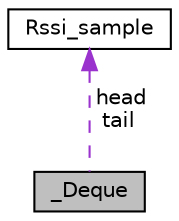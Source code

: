 digraph "_Deque"
{
  edge [fontname="Helvetica",fontsize="10",labelfontname="Helvetica",labelfontsize="10"];
  node [fontname="Helvetica",fontsize="10",shape=record];
  Node1 [label="_Deque",height=0.2,width=0.4,color="black", fillcolor="grey75", style="filled", fontcolor="black"];
  Node2 -> Node1 [dir="back",color="darkorchid3",fontsize="10",style="dashed",label=" head\ntail" ,fontname="Helvetica"];
  Node2 [label="Rssi_sample",height=0.2,width=0.4,color="black", fillcolor="white", style="filled",URL="$struct_rssi__sample.html",tooltip="contains an RSSI sample value, extracted from a packet It is a linked list. "];
}
